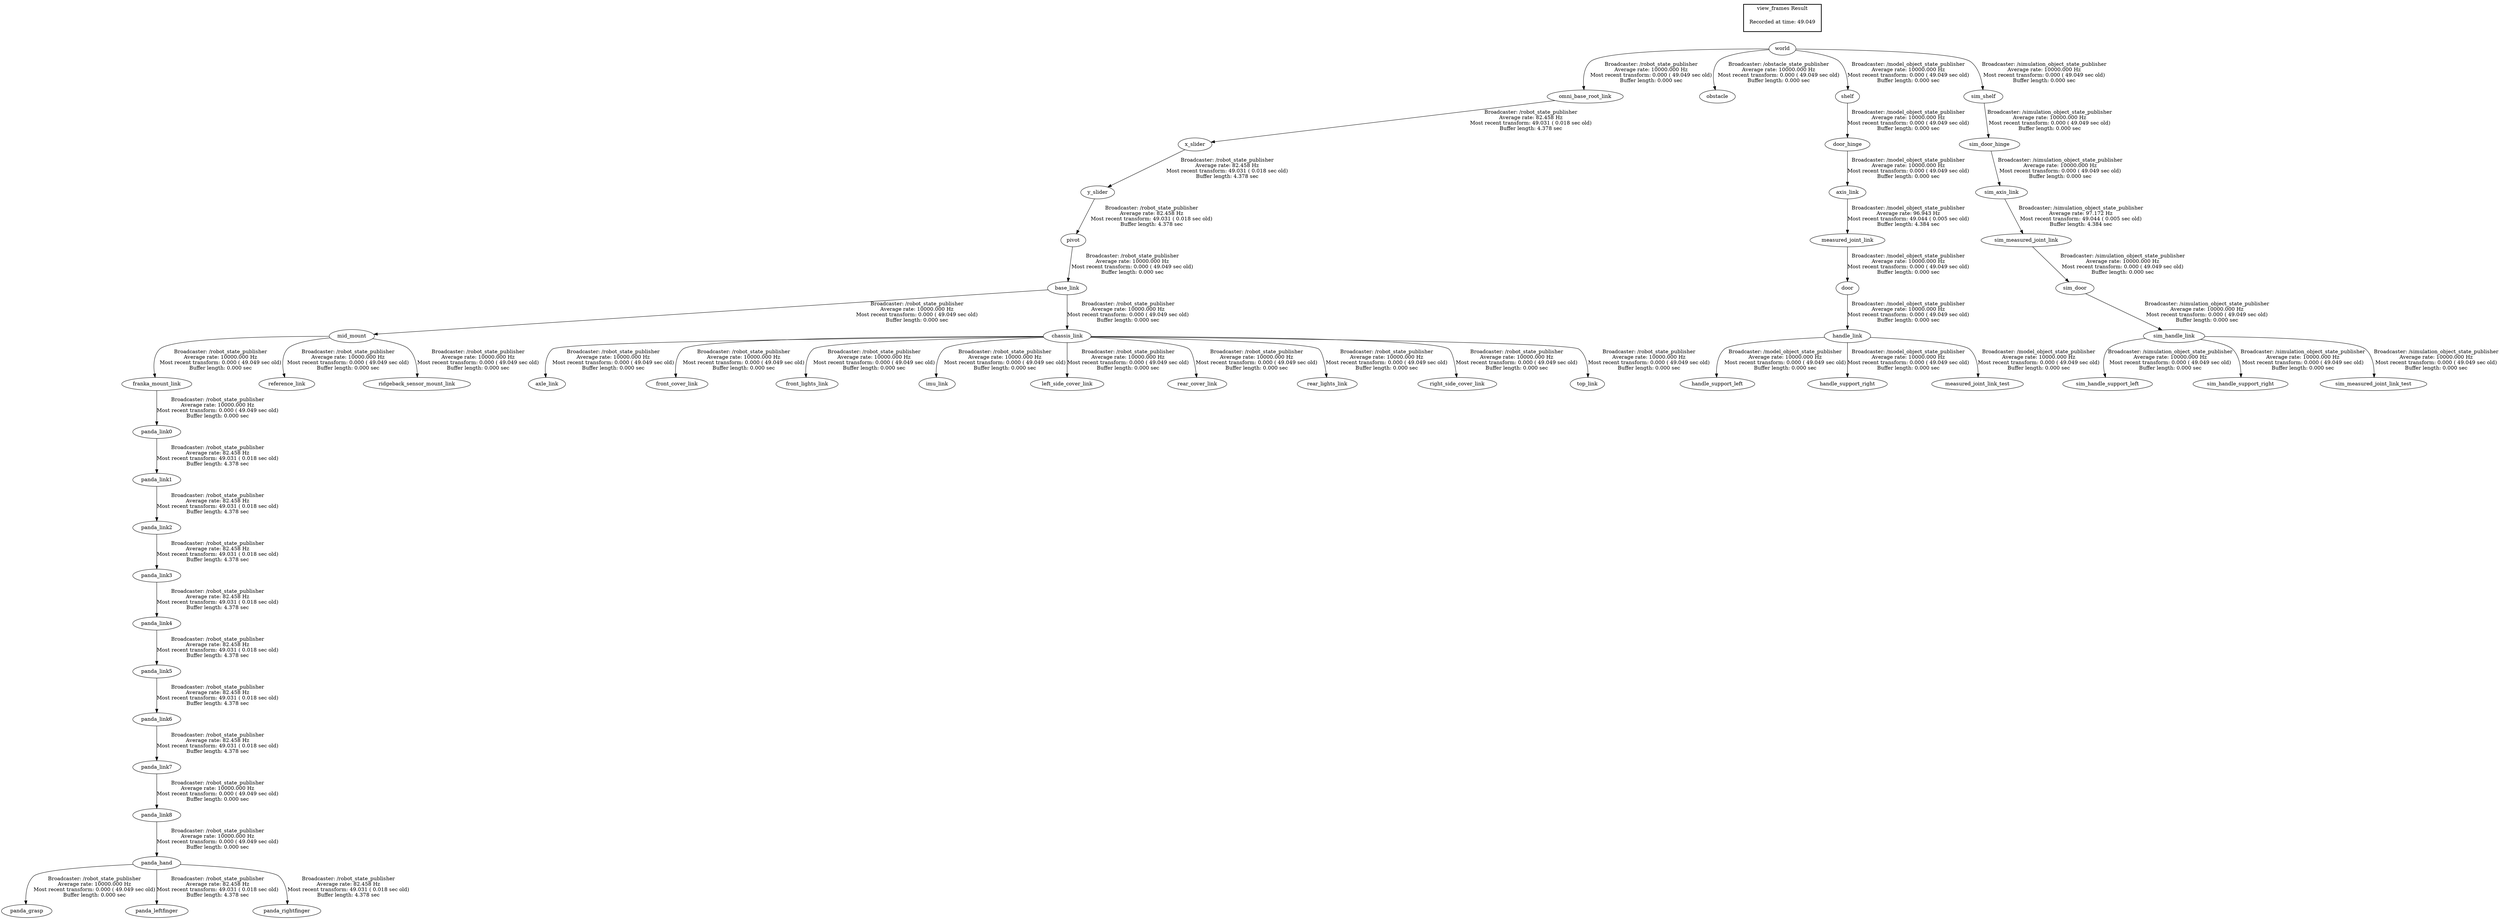digraph G {
"mid_mount" -> "franka_mount_link"[label="Broadcaster: /robot_state_publisher\nAverage rate: 10000.000 Hz\nMost recent transform: 0.000 ( 49.049 sec old)\nBuffer length: 0.000 sec\n"];
"base_link" -> "mid_mount"[label="Broadcaster: /robot_state_publisher\nAverage rate: 10000.000 Hz\nMost recent transform: 0.000 ( 49.049 sec old)\nBuffer length: 0.000 sec\n"];
"chassis_link" -> "axle_link"[label="Broadcaster: /robot_state_publisher\nAverage rate: 10000.000 Hz\nMost recent transform: 0.000 ( 49.049 sec old)\nBuffer length: 0.000 sec\n"];
"base_link" -> "chassis_link"[label="Broadcaster: /robot_state_publisher\nAverage rate: 10000.000 Hz\nMost recent transform: 0.000 ( 49.049 sec old)\nBuffer length: 0.000 sec\n"];
"pivot" -> "base_link"[label="Broadcaster: /robot_state_publisher\nAverage rate: 10000.000 Hz\nMost recent transform: 0.000 ( 49.049 sec old)\nBuffer length: 0.000 sec\n"];
"chassis_link" -> "front_cover_link"[label="Broadcaster: /robot_state_publisher\nAverage rate: 10000.000 Hz\nMost recent transform: 0.000 ( 49.049 sec old)\nBuffer length: 0.000 sec\n"];
"chassis_link" -> "front_lights_link"[label="Broadcaster: /robot_state_publisher\nAverage rate: 10000.000 Hz\nMost recent transform: 0.000 ( 49.049 sec old)\nBuffer length: 0.000 sec\n"];
"chassis_link" -> "imu_link"[label="Broadcaster: /robot_state_publisher\nAverage rate: 10000.000 Hz\nMost recent transform: 0.000 ( 49.049 sec old)\nBuffer length: 0.000 sec\n"];
"chassis_link" -> "left_side_cover_link"[label="Broadcaster: /robot_state_publisher\nAverage rate: 10000.000 Hz\nMost recent transform: 0.000 ( 49.049 sec old)\nBuffer length: 0.000 sec\n"];
"y_slider" -> "pivot"[label="Broadcaster: /robot_state_publisher\nAverage rate: 82.458 Hz\nMost recent transform: 49.031 ( 0.018 sec old)\nBuffer length: 4.378 sec\n"];
"panda_hand" -> "panda_grasp"[label="Broadcaster: /robot_state_publisher\nAverage rate: 10000.000 Hz\nMost recent transform: 0.000 ( 49.049 sec old)\nBuffer length: 0.000 sec\n"];
"panda_link8" -> "panda_hand"[label="Broadcaster: /robot_state_publisher\nAverage rate: 10000.000 Hz\nMost recent transform: 0.000 ( 49.049 sec old)\nBuffer length: 0.000 sec\n"];
"panda_link7" -> "panda_link8"[label="Broadcaster: /robot_state_publisher\nAverage rate: 10000.000 Hz\nMost recent transform: 0.000 ( 49.049 sec old)\nBuffer length: 0.000 sec\n"];
"panda_link6" -> "panda_link7"[label="Broadcaster: /robot_state_publisher\nAverage rate: 82.458 Hz\nMost recent transform: 49.031 ( 0.018 sec old)\nBuffer length: 4.378 sec\n"];
"franka_mount_link" -> "panda_link0"[label="Broadcaster: /robot_state_publisher\nAverage rate: 10000.000 Hz\nMost recent transform: 0.000 ( 49.049 sec old)\nBuffer length: 0.000 sec\n"];
"chassis_link" -> "rear_cover_link"[label="Broadcaster: /robot_state_publisher\nAverage rate: 10000.000 Hz\nMost recent transform: 0.000 ( 49.049 sec old)\nBuffer length: 0.000 sec\n"];
"chassis_link" -> "rear_lights_link"[label="Broadcaster: /robot_state_publisher\nAverage rate: 10000.000 Hz\nMost recent transform: 0.000 ( 49.049 sec old)\nBuffer length: 0.000 sec\n"];
"mid_mount" -> "reference_link"[label="Broadcaster: /robot_state_publisher\nAverage rate: 10000.000 Hz\nMost recent transform: 0.000 ( 49.049 sec old)\nBuffer length: 0.000 sec\n"];
"mid_mount" -> "ridgeback_sensor_mount_link"[label="Broadcaster: /robot_state_publisher\nAverage rate: 10000.000 Hz\nMost recent transform: 0.000 ( 49.049 sec old)\nBuffer length: 0.000 sec\n"];
"chassis_link" -> "right_side_cover_link"[label="Broadcaster: /robot_state_publisher\nAverage rate: 10000.000 Hz\nMost recent transform: 0.000 ( 49.049 sec old)\nBuffer length: 0.000 sec\n"];
"chassis_link" -> "top_link"[label="Broadcaster: /robot_state_publisher\nAverage rate: 10000.000 Hz\nMost recent transform: 0.000 ( 49.049 sec old)\nBuffer length: 0.000 sec\n"];
"world" -> "omni_base_root_link"[label="Broadcaster: /robot_state_publisher\nAverage rate: 10000.000 Hz\nMost recent transform: 0.000 ( 49.049 sec old)\nBuffer length: 0.000 sec\n"];
"world" -> "obstacle"[label="Broadcaster: /obstacle_state_publisher\nAverage rate: 10000.000 Hz\nMost recent transform: 0.000 ( 49.049 sec old)\nBuffer length: 0.000 sec\n"];
"panda_hand" -> "panda_leftfinger"[label="Broadcaster: /robot_state_publisher\nAverage rate: 82.458 Hz\nMost recent transform: 49.031 ( 0.018 sec old)\nBuffer length: 4.378 sec\n"];
"panda_hand" -> "panda_rightfinger"[label="Broadcaster: /robot_state_publisher\nAverage rate: 82.458 Hz\nMost recent transform: 49.031 ( 0.018 sec old)\nBuffer length: 4.378 sec\n"];
"panda_link0" -> "panda_link1"[label="Broadcaster: /robot_state_publisher\nAverage rate: 82.458 Hz\nMost recent transform: 49.031 ( 0.018 sec old)\nBuffer length: 4.378 sec\n"];
"panda_link1" -> "panda_link2"[label="Broadcaster: /robot_state_publisher\nAverage rate: 82.458 Hz\nMost recent transform: 49.031 ( 0.018 sec old)\nBuffer length: 4.378 sec\n"];
"panda_link2" -> "panda_link3"[label="Broadcaster: /robot_state_publisher\nAverage rate: 82.458 Hz\nMost recent transform: 49.031 ( 0.018 sec old)\nBuffer length: 4.378 sec\n"];
"panda_link3" -> "panda_link4"[label="Broadcaster: /robot_state_publisher\nAverage rate: 82.458 Hz\nMost recent transform: 49.031 ( 0.018 sec old)\nBuffer length: 4.378 sec\n"];
"panda_link4" -> "panda_link5"[label="Broadcaster: /robot_state_publisher\nAverage rate: 82.458 Hz\nMost recent transform: 49.031 ( 0.018 sec old)\nBuffer length: 4.378 sec\n"];
"panda_link5" -> "panda_link6"[label="Broadcaster: /robot_state_publisher\nAverage rate: 82.458 Hz\nMost recent transform: 49.031 ( 0.018 sec old)\nBuffer length: 4.378 sec\n"];
"x_slider" -> "y_slider"[label="Broadcaster: /robot_state_publisher\nAverage rate: 82.458 Hz\nMost recent transform: 49.031 ( 0.018 sec old)\nBuffer length: 4.378 sec\n"];
"omni_base_root_link" -> "x_slider"[label="Broadcaster: /robot_state_publisher\nAverage rate: 82.458 Hz\nMost recent transform: 49.031 ( 0.018 sec old)\nBuffer length: 4.378 sec\n"];
"door_hinge" -> "axis_link"[label="Broadcaster: /model_object_state_publisher\nAverage rate: 10000.000 Hz\nMost recent transform: 0.000 ( 49.049 sec old)\nBuffer length: 0.000 sec\n"];
"shelf" -> "door_hinge"[label="Broadcaster: /model_object_state_publisher\nAverage rate: 10000.000 Hz\nMost recent transform: 0.000 ( 49.049 sec old)\nBuffer length: 0.000 sec\n"];
"world" -> "shelf"[label="Broadcaster: /model_object_state_publisher\nAverage rate: 10000.000 Hz\nMost recent transform: 0.000 ( 49.049 sec old)\nBuffer length: 0.000 sec\n"];
"measured_joint_link" -> "door"[label="Broadcaster: /model_object_state_publisher\nAverage rate: 10000.000 Hz\nMost recent transform: 0.000 ( 49.049 sec old)\nBuffer length: 0.000 sec\n"];
"axis_link" -> "measured_joint_link"[label="Broadcaster: /model_object_state_publisher\nAverage rate: 96.943 Hz\nMost recent transform: 49.044 ( 0.005 sec old)\nBuffer length: 4.384 sec\n"];
"door" -> "handle_link"[label="Broadcaster: /model_object_state_publisher\nAverage rate: 10000.000 Hz\nMost recent transform: 0.000 ( 49.049 sec old)\nBuffer length: 0.000 sec\n"];
"handle_link" -> "handle_support_left"[label="Broadcaster: /model_object_state_publisher\nAverage rate: 10000.000 Hz\nMost recent transform: 0.000 ( 49.049 sec old)\nBuffer length: 0.000 sec\n"];
"handle_link" -> "handle_support_right"[label="Broadcaster: /model_object_state_publisher\nAverage rate: 10000.000 Hz\nMost recent transform: 0.000 ( 49.049 sec old)\nBuffer length: 0.000 sec\n"];
"handle_link" -> "measured_joint_link_test"[label="Broadcaster: /model_object_state_publisher\nAverage rate: 10000.000 Hz\nMost recent transform: 0.000 ( 49.049 sec old)\nBuffer length: 0.000 sec\n"];
"world" -> "sim_shelf"[label="Broadcaster: /simulation_object_state_publisher\nAverage rate: 10000.000 Hz\nMost recent transform: 0.000 ( 49.049 sec old)\nBuffer length: 0.000 sec\n"];
"sim_door_hinge" -> "sim_axis_link"[label="Broadcaster: /simulation_object_state_publisher\nAverage rate: 10000.000 Hz\nMost recent transform: 0.000 ( 49.049 sec old)\nBuffer length: 0.000 sec\n"];
"sim_shelf" -> "sim_door_hinge"[label="Broadcaster: /simulation_object_state_publisher\nAverage rate: 10000.000 Hz\nMost recent transform: 0.000 ( 49.049 sec old)\nBuffer length: 0.000 sec\n"];
"sim_measured_joint_link" -> "sim_door"[label="Broadcaster: /simulation_object_state_publisher\nAverage rate: 10000.000 Hz\nMost recent transform: 0.000 ( 49.049 sec old)\nBuffer length: 0.000 sec\n"];
"sim_axis_link" -> "sim_measured_joint_link"[label="Broadcaster: /simulation_object_state_publisher\nAverage rate: 97.172 Hz\nMost recent transform: 49.044 ( 0.005 sec old)\nBuffer length: 4.384 sec\n"];
"sim_door" -> "sim_handle_link"[label="Broadcaster: /simulation_object_state_publisher\nAverage rate: 10000.000 Hz\nMost recent transform: 0.000 ( 49.049 sec old)\nBuffer length: 0.000 sec\n"];
"sim_handle_link" -> "sim_handle_support_left"[label="Broadcaster: /simulation_object_state_publisher\nAverage rate: 10000.000 Hz\nMost recent transform: 0.000 ( 49.049 sec old)\nBuffer length: 0.000 sec\n"];
"sim_handle_link" -> "sim_handle_support_right"[label="Broadcaster: /simulation_object_state_publisher\nAverage rate: 10000.000 Hz\nMost recent transform: 0.000 ( 49.049 sec old)\nBuffer length: 0.000 sec\n"];
"sim_handle_link" -> "sim_measured_joint_link_test"[label="Broadcaster: /simulation_object_state_publisher\nAverage rate: 10000.000 Hz\nMost recent transform: 0.000 ( 49.049 sec old)\nBuffer length: 0.000 sec\n"];
edge [style=invis];
 subgraph cluster_legend { style=bold; color=black; label ="view_frames Result";
"Recorded at time: 49.049"[ shape=plaintext ] ;
 }->"world";
}
